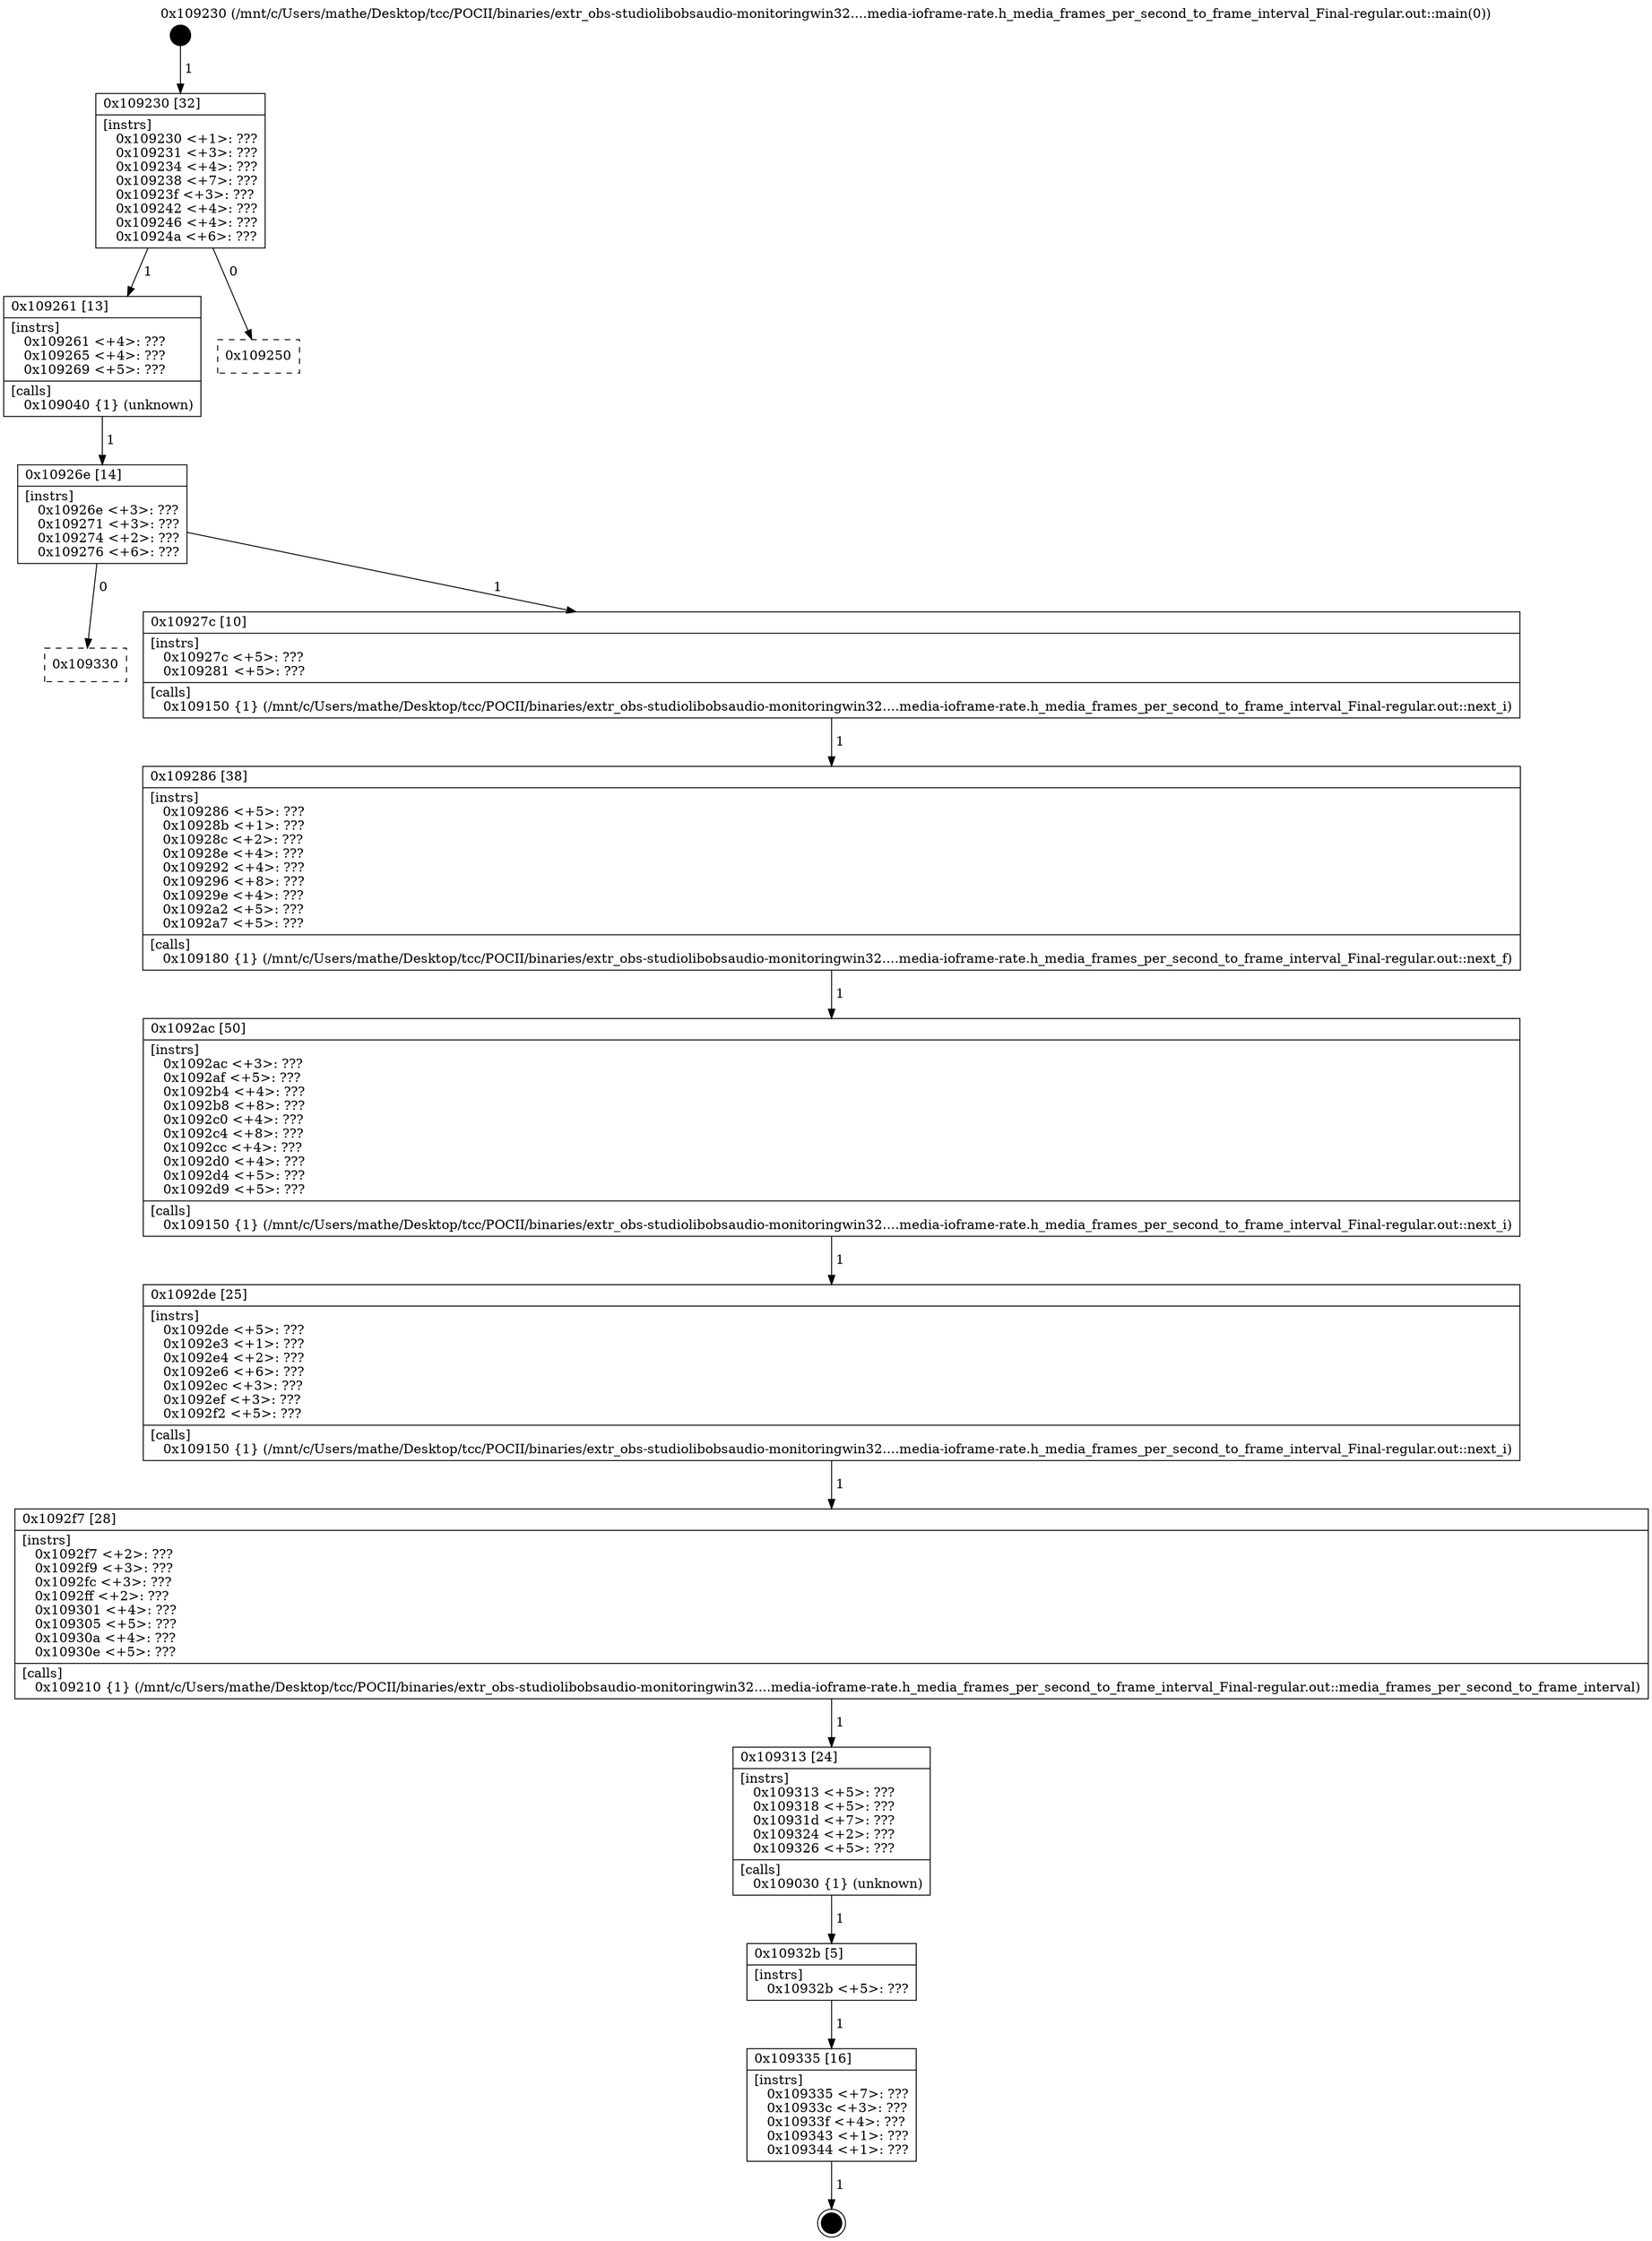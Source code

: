 digraph "0x109230" {
  label = "0x109230 (/mnt/c/Users/mathe/Desktop/tcc/POCII/binaries/extr_obs-studiolibobsaudio-monitoringwin32....media-ioframe-rate.h_media_frames_per_second_to_frame_interval_Final-regular.out::main(0))"
  labelloc = "t"
  node[shape=record]

  Entry [label="",width=0.3,height=0.3,shape=circle,fillcolor=black,style=filled]
  "0x109230" [label="{
     0x109230 [32]\l
     | [instrs]\l
     &nbsp;&nbsp;0x109230 \<+1\>: ???\l
     &nbsp;&nbsp;0x109231 \<+3\>: ???\l
     &nbsp;&nbsp;0x109234 \<+4\>: ???\l
     &nbsp;&nbsp;0x109238 \<+7\>: ???\l
     &nbsp;&nbsp;0x10923f \<+3\>: ???\l
     &nbsp;&nbsp;0x109242 \<+4\>: ???\l
     &nbsp;&nbsp;0x109246 \<+4\>: ???\l
     &nbsp;&nbsp;0x10924a \<+6\>: ???\l
  }"]
  "0x109261" [label="{
     0x109261 [13]\l
     | [instrs]\l
     &nbsp;&nbsp;0x109261 \<+4\>: ???\l
     &nbsp;&nbsp;0x109265 \<+4\>: ???\l
     &nbsp;&nbsp;0x109269 \<+5\>: ???\l
     | [calls]\l
     &nbsp;&nbsp;0x109040 \{1\} (unknown)\l
  }"]
  "0x109250" [label="{
     0x109250\l
  }", style=dashed]
  "0x10926e" [label="{
     0x10926e [14]\l
     | [instrs]\l
     &nbsp;&nbsp;0x10926e \<+3\>: ???\l
     &nbsp;&nbsp;0x109271 \<+3\>: ???\l
     &nbsp;&nbsp;0x109274 \<+2\>: ???\l
     &nbsp;&nbsp;0x109276 \<+6\>: ???\l
  }"]
  "0x109330" [label="{
     0x109330\l
  }", style=dashed]
  "0x10927c" [label="{
     0x10927c [10]\l
     | [instrs]\l
     &nbsp;&nbsp;0x10927c \<+5\>: ???\l
     &nbsp;&nbsp;0x109281 \<+5\>: ???\l
     | [calls]\l
     &nbsp;&nbsp;0x109150 \{1\} (/mnt/c/Users/mathe/Desktop/tcc/POCII/binaries/extr_obs-studiolibobsaudio-monitoringwin32....media-ioframe-rate.h_media_frames_per_second_to_frame_interval_Final-regular.out::next_i)\l
  }"]
  Exit [label="",width=0.3,height=0.3,shape=circle,fillcolor=black,style=filled,peripheries=2]
  "0x109286" [label="{
     0x109286 [38]\l
     | [instrs]\l
     &nbsp;&nbsp;0x109286 \<+5\>: ???\l
     &nbsp;&nbsp;0x10928b \<+1\>: ???\l
     &nbsp;&nbsp;0x10928c \<+2\>: ???\l
     &nbsp;&nbsp;0x10928e \<+4\>: ???\l
     &nbsp;&nbsp;0x109292 \<+4\>: ???\l
     &nbsp;&nbsp;0x109296 \<+8\>: ???\l
     &nbsp;&nbsp;0x10929e \<+4\>: ???\l
     &nbsp;&nbsp;0x1092a2 \<+5\>: ???\l
     &nbsp;&nbsp;0x1092a7 \<+5\>: ???\l
     | [calls]\l
     &nbsp;&nbsp;0x109180 \{1\} (/mnt/c/Users/mathe/Desktop/tcc/POCII/binaries/extr_obs-studiolibobsaudio-monitoringwin32....media-ioframe-rate.h_media_frames_per_second_to_frame_interval_Final-regular.out::next_f)\l
  }"]
  "0x1092ac" [label="{
     0x1092ac [50]\l
     | [instrs]\l
     &nbsp;&nbsp;0x1092ac \<+3\>: ???\l
     &nbsp;&nbsp;0x1092af \<+5\>: ???\l
     &nbsp;&nbsp;0x1092b4 \<+4\>: ???\l
     &nbsp;&nbsp;0x1092b8 \<+8\>: ???\l
     &nbsp;&nbsp;0x1092c0 \<+4\>: ???\l
     &nbsp;&nbsp;0x1092c4 \<+8\>: ???\l
     &nbsp;&nbsp;0x1092cc \<+4\>: ???\l
     &nbsp;&nbsp;0x1092d0 \<+4\>: ???\l
     &nbsp;&nbsp;0x1092d4 \<+5\>: ???\l
     &nbsp;&nbsp;0x1092d9 \<+5\>: ???\l
     | [calls]\l
     &nbsp;&nbsp;0x109150 \{1\} (/mnt/c/Users/mathe/Desktop/tcc/POCII/binaries/extr_obs-studiolibobsaudio-monitoringwin32....media-ioframe-rate.h_media_frames_per_second_to_frame_interval_Final-regular.out::next_i)\l
  }"]
  "0x1092de" [label="{
     0x1092de [25]\l
     | [instrs]\l
     &nbsp;&nbsp;0x1092de \<+5\>: ???\l
     &nbsp;&nbsp;0x1092e3 \<+1\>: ???\l
     &nbsp;&nbsp;0x1092e4 \<+2\>: ???\l
     &nbsp;&nbsp;0x1092e6 \<+6\>: ???\l
     &nbsp;&nbsp;0x1092ec \<+3\>: ???\l
     &nbsp;&nbsp;0x1092ef \<+3\>: ???\l
     &nbsp;&nbsp;0x1092f2 \<+5\>: ???\l
     | [calls]\l
     &nbsp;&nbsp;0x109150 \{1\} (/mnt/c/Users/mathe/Desktop/tcc/POCII/binaries/extr_obs-studiolibobsaudio-monitoringwin32....media-ioframe-rate.h_media_frames_per_second_to_frame_interval_Final-regular.out::next_i)\l
  }"]
  "0x1092f7" [label="{
     0x1092f7 [28]\l
     | [instrs]\l
     &nbsp;&nbsp;0x1092f7 \<+2\>: ???\l
     &nbsp;&nbsp;0x1092f9 \<+3\>: ???\l
     &nbsp;&nbsp;0x1092fc \<+3\>: ???\l
     &nbsp;&nbsp;0x1092ff \<+2\>: ???\l
     &nbsp;&nbsp;0x109301 \<+4\>: ???\l
     &nbsp;&nbsp;0x109305 \<+5\>: ???\l
     &nbsp;&nbsp;0x10930a \<+4\>: ???\l
     &nbsp;&nbsp;0x10930e \<+5\>: ???\l
     | [calls]\l
     &nbsp;&nbsp;0x109210 \{1\} (/mnt/c/Users/mathe/Desktop/tcc/POCII/binaries/extr_obs-studiolibobsaudio-monitoringwin32....media-ioframe-rate.h_media_frames_per_second_to_frame_interval_Final-regular.out::media_frames_per_second_to_frame_interval)\l
  }"]
  "0x109313" [label="{
     0x109313 [24]\l
     | [instrs]\l
     &nbsp;&nbsp;0x109313 \<+5\>: ???\l
     &nbsp;&nbsp;0x109318 \<+5\>: ???\l
     &nbsp;&nbsp;0x10931d \<+7\>: ???\l
     &nbsp;&nbsp;0x109324 \<+2\>: ???\l
     &nbsp;&nbsp;0x109326 \<+5\>: ???\l
     | [calls]\l
     &nbsp;&nbsp;0x109030 \{1\} (unknown)\l
  }"]
  "0x10932b" [label="{
     0x10932b [5]\l
     | [instrs]\l
     &nbsp;&nbsp;0x10932b \<+5\>: ???\l
  }"]
  "0x109335" [label="{
     0x109335 [16]\l
     | [instrs]\l
     &nbsp;&nbsp;0x109335 \<+7\>: ???\l
     &nbsp;&nbsp;0x10933c \<+3\>: ???\l
     &nbsp;&nbsp;0x10933f \<+4\>: ???\l
     &nbsp;&nbsp;0x109343 \<+1\>: ???\l
     &nbsp;&nbsp;0x109344 \<+1\>: ???\l
  }"]
  Entry -> "0x109230" [label=" 1"]
  "0x109230" -> "0x109261" [label=" 1"]
  "0x109230" -> "0x109250" [label=" 0"]
  "0x109261" -> "0x10926e" [label=" 1"]
  "0x10926e" -> "0x109330" [label=" 0"]
  "0x10926e" -> "0x10927c" [label=" 1"]
  "0x109335" -> Exit [label=" 1"]
  "0x10927c" -> "0x109286" [label=" 1"]
  "0x109286" -> "0x1092ac" [label=" 1"]
  "0x1092ac" -> "0x1092de" [label=" 1"]
  "0x1092de" -> "0x1092f7" [label=" 1"]
  "0x1092f7" -> "0x109313" [label=" 1"]
  "0x109313" -> "0x10932b" [label=" 1"]
  "0x10932b" -> "0x109335" [label=" 1"]
}
